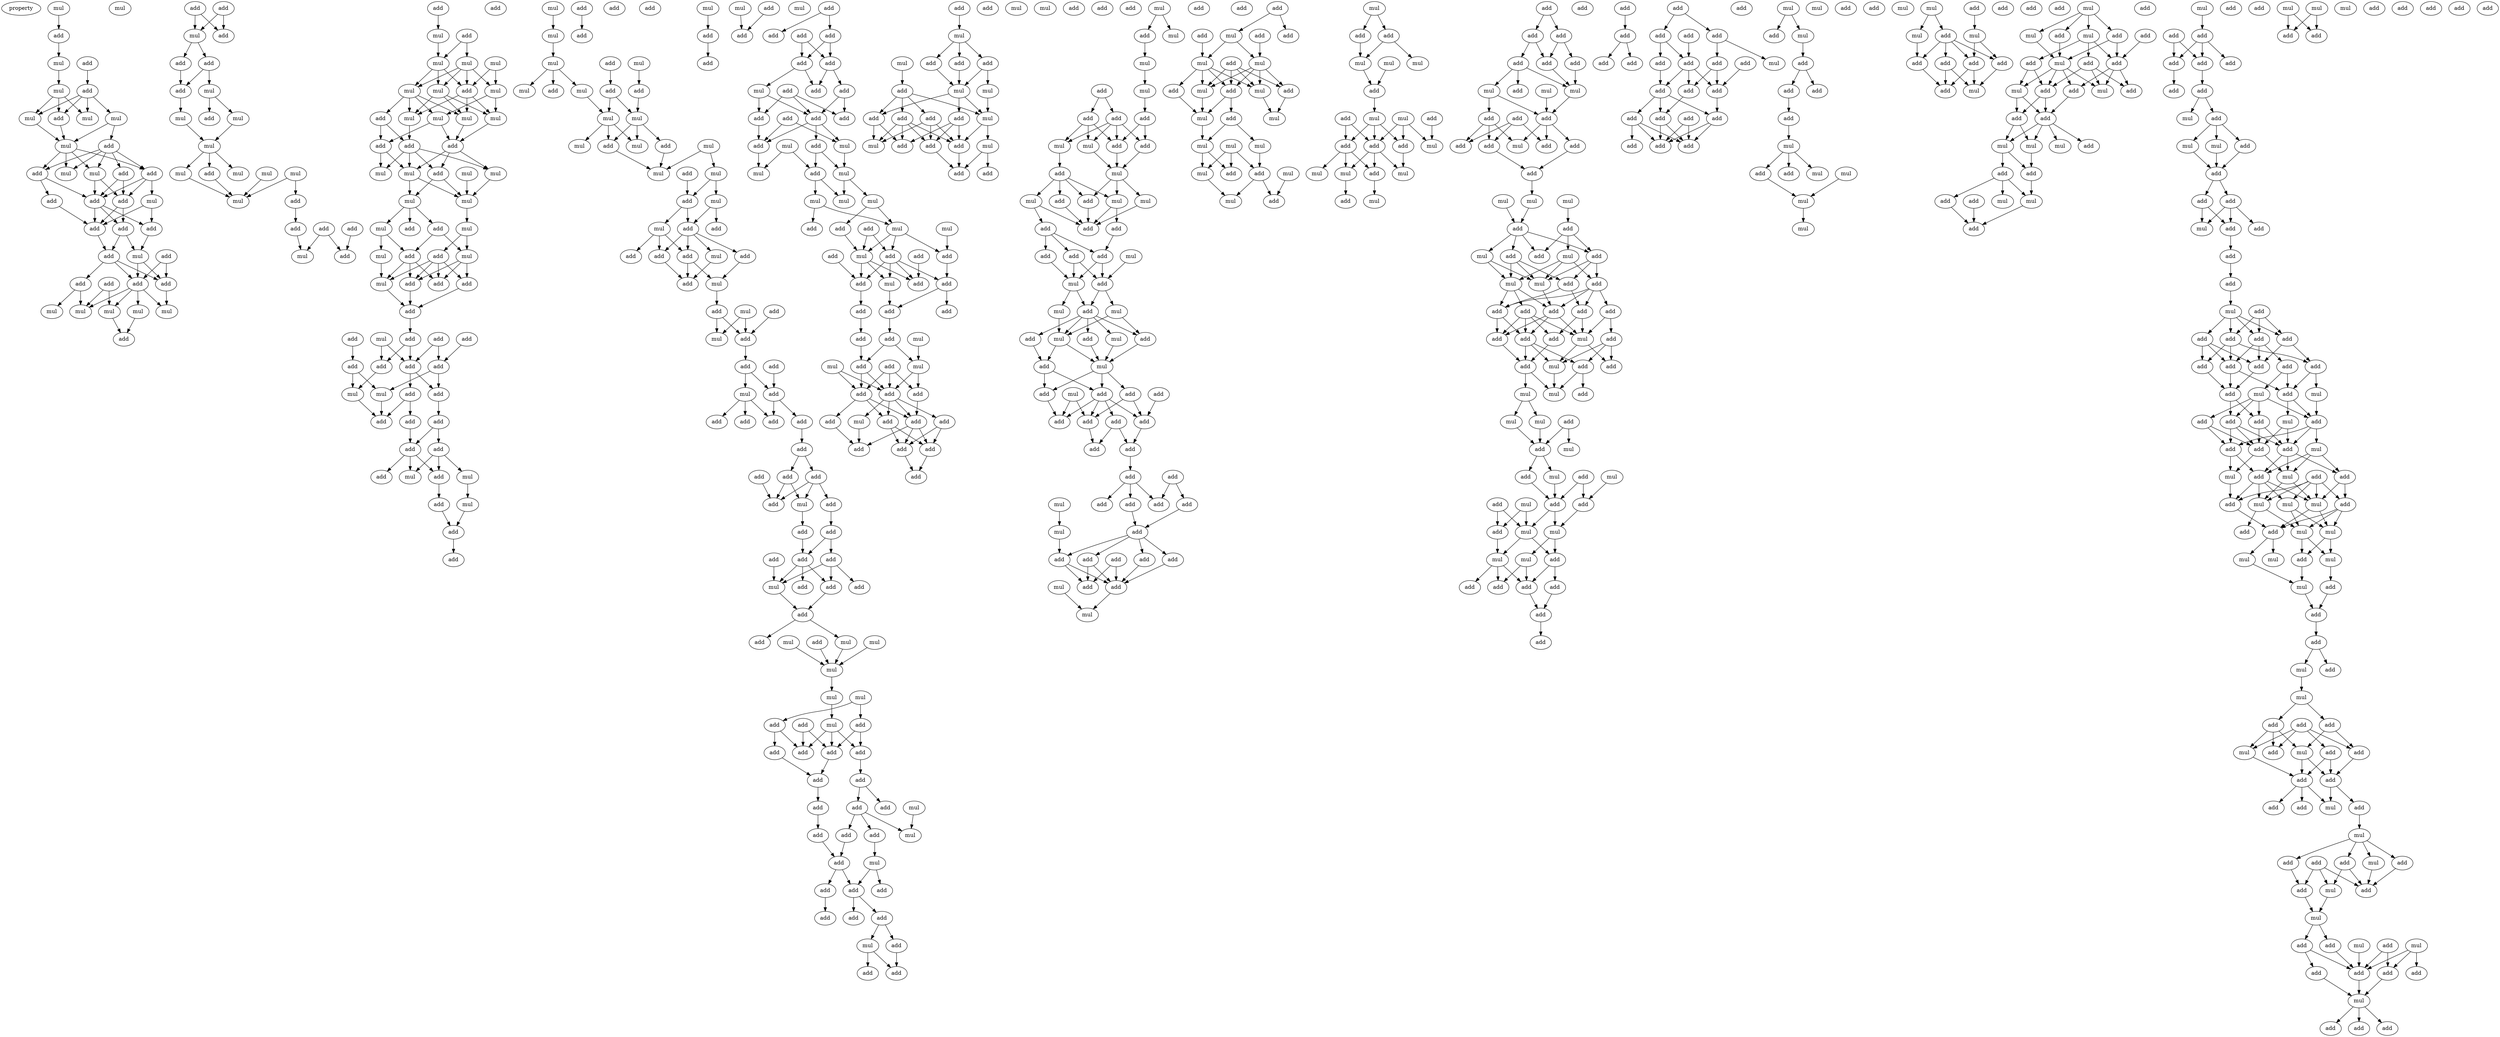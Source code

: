 digraph {
    node [fontcolor=black]
    property [mul=2,lf=1.5]
    0 [ label = mul ];
    1 [ label = add ];
    2 [ label = mul ];
    3 [ label = add ];
    4 [ label = mul ];
    5 [ label = add ];
    6 [ label = mul ];
    7 [ label = mul ];
    8 [ label = mul ];
    9 [ label = add ];
    10 [ label = mul ];
    11 [ label = add ];
    12 [ label = add ];
    13 [ label = add ];
    14 [ label = mul ];
    15 [ label = mul ];
    16 [ label = add ];
    17 [ label = add ];
    18 [ label = add ];
    19 [ label = add ];
    20 [ label = mul ];
    21 [ label = add ];
    22 [ label = add ];
    23 [ label = add ];
    24 [ label = add ];
    25 [ label = add ];
    26 [ label = mul ];
    27 [ label = add ];
    28 [ label = add ];
    29 [ label = add ];
    30 [ label = add ];
    31 [ label = mul ];
    32 [ label = mul ];
    33 [ label = mul ];
    34 [ label = mul ];
    35 [ label = mul ];
    36 [ label = add ];
    37 [ label = mul ];
    38 [ label = add ];
    39 [ label = add ];
    40 [ label = mul ];
    41 [ label = add ];
    42 [ label = add ];
    43 [ label = add ];
    44 [ label = add ];
    45 [ label = mul ];
    46 [ label = mul ];
    47 [ label = add ];
    48 [ label = mul ];
    49 [ label = mul ];
    50 [ label = mul ];
    51 [ label = mul ];
    52 [ label = mul ];
    53 [ label = mul ];
    54 [ label = add ];
    55 [ label = add ];
    56 [ label = mul ];
    57 [ label = add ];
    58 [ label = add ];
    59 [ label = add ];
    60 [ label = mul ];
    61 [ label = add ];
    62 [ label = add ];
    63 [ label = mul ];
    64 [ label = add ];
    65 [ label = mul ];
    66 [ label = mul ];
    67 [ label = mul ];
    68 [ label = mul ];
    69 [ label = mul ];
    70 [ label = add ];
    71 [ label = mul ];
    72 [ label = mul ];
    73 [ label = mul ];
    74 [ label = add ];
    75 [ label = mul ];
    76 [ label = mul ];
    77 [ label = add ];
    78 [ label = add ];
    79 [ label = add ];
    80 [ label = mul ];
    81 [ label = mul ];
    82 [ label = add ];
    83 [ label = mul ];
    84 [ label = mul ];
    85 [ label = mul ];
    86 [ label = mul ];
    87 [ label = add ];
    88 [ label = add ];
    89 [ label = mul ];
    90 [ label = mul ];
    91 [ label = add ];
    92 [ label = mul ];
    93 [ label = add ];
    94 [ label = mul ];
    95 [ label = mul ];
    96 [ label = add ];
    97 [ label = add ];
    98 [ label = add ];
    99 [ label = add ];
    100 [ label = mul ];
    101 [ label = add ];
    102 [ label = add ];
    103 [ label = add ];
    104 [ label = add ];
    105 [ label = add ];
    106 [ label = add ];
    107 [ label = add ];
    108 [ label = add ];
    109 [ label = add ];
    110 [ label = add ];
    111 [ label = mul ];
    112 [ label = mul ];
    113 [ label = add ];
    114 [ label = add ];
    115 [ label = add ];
    116 [ label = add ];
    117 [ label = add ];
    118 [ label = mul ];
    119 [ label = add ];
    120 [ label = add ];
    121 [ label = mul ];
    122 [ label = add ];
    123 [ label = add ];
    124 [ label = mul ];
    125 [ label = add ];
    126 [ label = add ];
    127 [ label = mul ];
    128 [ label = mul ];
    129 [ label = add ];
    130 [ label = mul ];
    131 [ label = mul ];
    132 [ label = mul ];
    133 [ label = add ];
    134 [ label = add ];
    135 [ label = mul ];
    136 [ label = add ];
    137 [ label = mul ];
    138 [ label = mul ];
    139 [ label = mul ];
    140 [ label = add ];
    141 [ label = add ];
    142 [ label = mul ];
    143 [ label = mul ];
    144 [ label = mul ];
    145 [ label = add ];
    146 [ label = mul ];
    147 [ label = add ];
    148 [ label = mul ];
    149 [ label = add ];
    150 [ label = mul ];
    151 [ label = add ];
    152 [ label = mul ];
    153 [ label = add ];
    154 [ label = add ];
    155 [ label = add ];
    156 [ label = add ];
    157 [ label = mul ];
    158 [ label = add ];
    159 [ label = add ];
    160 [ label = add ];
    161 [ label = mul ];
    162 [ label = mul ];
    163 [ label = add ];
    164 [ label = add ];
    165 [ label = add ];
    166 [ label = add ];
    167 [ label = add ];
    168 [ label = mul ];
    169 [ label = add ];
    170 [ label = add ];
    171 [ label = add ];
    172 [ label = add ];
    173 [ label = add ];
    174 [ label = add ];
    175 [ label = add ];
    176 [ label = add ];
    177 [ label = add ];
    178 [ label = add ];
    179 [ label = add ];
    180 [ label = mul ];
    181 [ label = add ];
    182 [ label = add ];
    183 [ label = add ];
    184 [ label = add ];
    185 [ label = add ];
    186 [ label = add ];
    187 [ label = add ];
    188 [ label = add ];
    189 [ label = add ];
    190 [ label = mul ];
    191 [ label = add ];
    192 [ label = add ];
    193 [ label = add ];
    194 [ label = mul ];
    195 [ label = mul ];
    196 [ label = mul ];
    197 [ label = mul ];
    198 [ label = mul ];
    199 [ label = add ];
    200 [ label = mul ];
    201 [ label = add ];
    202 [ label = add ];
    203 [ label = add ];
    204 [ label = mul ];
    205 [ label = add ];
    206 [ label = add ];
    207 [ label = add ];
    208 [ label = add ];
    209 [ label = add ];
    210 [ label = add ];
    211 [ label = add ];
    212 [ label = add ];
    213 [ label = add ];
    214 [ label = mul ];
    215 [ label = mul ];
    216 [ label = add ];
    217 [ label = add ];
    218 [ label = add ];
    219 [ label = mul ];
    220 [ label = add ];
    221 [ label = add ];
    222 [ label = add ];
    223 [ label = add ];
    224 [ label = add ];
    225 [ label = add ];
    226 [ label = add ];
    227 [ label = mul ];
    228 [ label = add ];
    229 [ label = add ];
    230 [ label = mul ];
    231 [ label = add ];
    232 [ label = add ];
    233 [ label = mul ];
    234 [ label = add ];
    235 [ label = add ];
    236 [ label = mul ];
    237 [ label = add ];
    238 [ label = add ];
    239 [ label = add ];
    240 [ label = add ];
    241 [ label = add ];
    242 [ label = add ];
    243 [ label = add ];
    244 [ label = add ];
    245 [ label = mul ];
    246 [ label = add ];
    247 [ label = add ];
    248 [ label = add ];
    249 [ label = add ];
    250 [ label = add ];
    251 [ label = add ];
    252 [ label = add ];
    253 [ label = mul ];
    254 [ label = add ];
    255 [ label = mul ];
    256 [ label = mul ];
    257 [ label = add ];
    258 [ label = mul ];
    259 [ label = mul ];
    260 [ label = mul ];
    261 [ label = mul ];
    262 [ label = add ];
    263 [ label = add ];
    264 [ label = add ];
    265 [ label = mul ];
    266 [ label = mul ];
    267 [ label = add ];
    268 [ label = add ];
    269 [ label = add ];
    270 [ label = mul ];
    271 [ label = add ];
    272 [ label = mul ];
    273 [ label = add ];
    274 [ label = add ];
    275 [ label = add ];
    276 [ label = add ];
    277 [ label = add ];
    278 [ label = add ];
    279 [ label = add ];
    280 [ label = add ];
    281 [ label = mul ];
    282 [ label = mul ];
    283 [ label = add ];
    284 [ label = add ];
    285 [ label = mul ];
    286 [ label = add ];
    287 [ label = add ];
    288 [ label = add ];
    289 [ label = add ];
    290 [ label = add ];
    291 [ label = mul ];
    292 [ label = add ];
    293 [ label = add ];
    294 [ label = add ];
    295 [ label = add ];
    296 [ label = add ];
    297 [ label = add ];
    298 [ label = add ];
    299 [ label = add ];
    300 [ label = mul ];
    301 [ label = mul ];
    302 [ label = add ];
    303 [ label = mul ];
    304 [ label = add ];
    305 [ label = add ];
    306 [ label = mul ];
    307 [ label = add ];
    308 [ label = add ];
    309 [ label = add ];
    310 [ label = mul ];
    311 [ label = mul ];
    312 [ label = add ];
    313 [ label = add ];
    314 [ label = mul ];
    315 [ label = add ];
    316 [ label = add ];
    317 [ label = add ];
    318 [ label = mul ];
    319 [ label = add ];
    320 [ label = mul ];
    321 [ label = add ];
    322 [ label = add ];
    323 [ label = add ];
    324 [ label = add ];
    325 [ label = mul ];
    326 [ label = add ];
    327 [ label = mul ];
    328 [ label = add ];
    329 [ label = add ];
    330 [ label = mul ];
    331 [ label = add ];
    332 [ label = mul ];
    333 [ label = add ];
    334 [ label = add ];
    335 [ label = add ];
    336 [ label = mul ];
    337 [ label = add ];
    338 [ label = add ];
    339 [ label = mul ];
    340 [ label = mul ];
    341 [ label = add ];
    342 [ label = add ];
    343 [ label = mul ];
    344 [ label = add ];
    345 [ label = mul ];
    346 [ label = mul ];
    347 [ label = add ];
    348 [ label = add ];
    349 [ label = add ];
    350 [ label = add ];
    351 [ label = mul ];
    352 [ label = add ];
    353 [ label = add ];
    354 [ label = mul ];
    355 [ label = add ];
    356 [ label = mul ];
    357 [ label = mul ];
    358 [ label = add ];
    359 [ label = add ];
    360 [ label = add ];
    361 [ label = add ];
    362 [ label = mul ];
    363 [ label = mul ];
    364 [ label = mul ];
    365 [ label = add ];
    366 [ label = add ];
    367 [ label = add ];
    368 [ label = mul ];
    369 [ label = add ];
    370 [ label = add ];
    371 [ label = add ];
    372 [ label = add ];
    373 [ label = add ];
    374 [ label = add ];
    375 [ label = add ];
    376 [ label = add ];
    377 [ label = add ];
    378 [ label = add ];
    379 [ label = add ];
    380 [ label = mul ];
    381 [ label = add ];
    382 [ label = add ];
    383 [ label = add ];
    384 [ label = mul ];
    385 [ label = add ];
    386 [ label = add ];
    387 [ label = add ];
    388 [ label = add ];
    389 [ label = add ];
    390 [ label = add ];
    391 [ label = mul ];
    392 [ label = add ];
    393 [ label = add ];
    394 [ label = mul ];
    395 [ label = add ];
    396 [ label = mul ];
    397 [ label = add ];
    398 [ label = add ];
    399 [ label = add ];
    400 [ label = add ];
    401 [ label = mul ];
    402 [ label = mul ];
    403 [ label = add ];
    404 [ label = mul ];
    405 [ label = add ];
    406 [ label = mul ];
    407 [ label = add ];
    408 [ label = mul ];
    409 [ label = add ];
    410 [ label = mul ];
    411 [ label = mul ];
    412 [ label = mul ];
    413 [ label = mul ];
    414 [ label = add ];
    415 [ label = mul ];
    416 [ label = mul ];
    417 [ label = add ];
    418 [ label = mul ];
    419 [ label = add ];
    420 [ label = mul ];
    421 [ label = add ];
    422 [ label = add ];
    423 [ label = mul ];
    424 [ label = mul ];
    425 [ label = mul ];
    426 [ label = add ];
    427 [ label = mul ];
    428 [ label = mul ];
    429 [ label = add ];
    430 [ label = add ];
    431 [ label = add ];
    432 [ label = mul ];
    433 [ label = add ];
    434 [ label = add ];
    435 [ label = mul ];
    436 [ label = mul ];
    437 [ label = mul ];
    438 [ label = add ];
    439 [ label = mul ];
    440 [ label = add ];
    441 [ label = add ];
    442 [ label = add ];
    443 [ label = add ];
    444 [ label = add ];
    445 [ label = add ];
    446 [ label = add ];
    447 [ label = add ];
    448 [ label = mul ];
    449 [ label = mul ];
    450 [ label = mul ];
    451 [ label = add ];
    452 [ label = add ];
    453 [ label = add ];
    454 [ label = add ];
    455 [ label = add ];
    456 [ label = add ];
    457 [ label = add ];
    458 [ label = mul ];
    459 [ label = add ];
    460 [ label = add ];
    461 [ label = mul ];
    462 [ label = mul ];
    463 [ label = mul ];
    464 [ label = add ];
    465 [ label = add ];
    466 [ label = mul ];
    467 [ label = mul ];
    468 [ label = add ];
    469 [ label = add ];
    470 [ label = add ];
    471 [ label = add ];
    472 [ label = mul ];
    473 [ label = mul ];
    474 [ label = add ];
    475 [ label = add ];
    476 [ label = add ];
    477 [ label = add ];
    478 [ label = add ];
    479 [ label = add ];
    480 [ label = add ];
    481 [ label = add ];
    482 [ label = add ];
    483 [ label = mul ];
    484 [ label = add ];
    485 [ label = add ];
    486 [ label = mul ];
    487 [ label = add ];
    488 [ label = add ];
    489 [ label = add ];
    490 [ label = mul ];
    491 [ label = mul ];
    492 [ label = mul ];
    493 [ label = add ];
    494 [ label = mul ];
    495 [ label = add ];
    496 [ label = mul ];
    497 [ label = mul ];
    498 [ label = add ];
    499 [ label = add ];
    500 [ label = mul ];
    501 [ label = add ];
    502 [ label = add ];
    503 [ label = add ];
    504 [ label = mul ];
    505 [ label = mul ];
    506 [ label = mul ];
    507 [ label = add ];
    508 [ label = mul ];
    509 [ label = add ];
    510 [ label = mul ];
    511 [ label = add ];
    512 [ label = add ];
    513 [ label = add ];
    514 [ label = add ];
    515 [ label = add ];
    516 [ label = add ];
    517 [ label = add ];
    518 [ label = add ];
    519 [ label = add ];
    520 [ label = add ];
    521 [ label = add ];
    522 [ label = add ];
    523 [ label = add ];
    524 [ label = add ];
    525 [ label = add ];
    526 [ label = add ];
    527 [ label = add ];
    528 [ label = mul ];
    529 [ label = add ];
    530 [ label = add ];
    531 [ label = add ];
    532 [ label = add ];
    533 [ label = add ];
    534 [ label = add ];
    535 [ label = add ];
    536 [ label = add ];
    537 [ label = add ];
    538 [ label = add ];
    539 [ label = add ];
    540 [ label = add ];
    541 [ label = mul ];
    542 [ label = add ];
    543 [ label = mul ];
    544 [ label = mul ];
    545 [ label = add ];
    546 [ label = add ];
    547 [ label = add ];
    548 [ label = add ];
    549 [ label = add ];
    550 [ label = mul ];
    551 [ label = mul ];
    552 [ label = add ];
    553 [ label = add ];
    554 [ label = mul ];
    555 [ label = add ];
    556 [ label = mul ];
    557 [ label = mul ];
    558 [ label = mul ];
    559 [ label = mul ];
    560 [ label = add ];
    561 [ label = mul ];
    562 [ label = add ];
    563 [ label = mul ];
    564 [ label = add ];
    565 [ label = add ];
    566 [ label = add ];
    567 [ label = add ];
    568 [ label = add ];
    569 [ label = add ];
    570 [ label = mul ];
    571 [ label = add ];
    572 [ label = add ];
    573 [ label = mul ];
    574 [ label = mul ];
    575 [ label = mul ];
    576 [ label = add ];
    577 [ label = add ];
    578 [ label = add ];
    579 [ label = mul ];
    580 [ label = add ];
    581 [ label = add ];
    582 [ label = add ];
    583 [ label = mul ];
    584 [ label = add ];
    585 [ label = add ];
    586 [ label = mul ];
    587 [ label = add ];
    588 [ label = add ];
    589 [ label = add ];
    590 [ label = mul ];
    591 [ label = mul ];
    592 [ label = add ];
    593 [ label = mul ];
    594 [ label = add ];
    595 [ label = add ];
    596 [ label = add ];
    597 [ label = add ];
    598 [ label = mul ];
    599 [ label = mul ];
    600 [ label = add ];
    601 [ label = add ];
    602 [ label = mul ];
    603 [ label = add ];
    604 [ label = add ];
    605 [ label = mul ];
    606 [ label = add ];
    607 [ label = add ];
    608 [ label = mul ];
    609 [ label = add ];
    610 [ label = add ];
    611 [ label = add ];
    612 [ label = add ];
    613 [ label = add ];
    614 [ label = add ];
    615 [ label = add ];
    616 [ label = mul ];
    617 [ label = add ];
    618 [ label = mul ];
    619 [ label = mul ];
    620 [ label = add ];
    621 [ label = add ];
    622 [ label = add ];
    623 [ label = add ];
    624 [ label = mul ];
    625 [ label = add ];
    626 [ label = add ];
    627 [ label = mul ];
    628 [ label = add ];
    629 [ label = add ];
    630 [ label = add ];
    631 [ label = mul ];
    632 [ label = add ];
    633 [ label = add ];
    634 [ label = add ];
    635 [ label = add ];
    636 [ label = add ];
    637 [ label = add ];
    638 [ label = add ];
    639 [ label = add ];
    640 [ label = add ];
    641 [ label = add ];
    642 [ label = add ];
    643 [ label = mul ];
    644 [ label = mul ];
    645 [ label = add ];
    646 [ label = add ];
    647 [ label = add ];
    648 [ label = add ];
    649 [ label = mul ];
    650 [ label = add ];
    651 [ label = add ];
    652 [ label = mul ];
    653 [ label = add ];
    654 [ label = add ];
    655 [ label = add ];
    656 [ label = add ];
    657 [ label = add ];
    658 [ label = mul ];
    659 [ label = mul ];
    660 [ label = add ];
    661 [ label = mul ];
    662 [ label = add ];
    663 [ label = mul ];
    664 [ label = mul ];
    665 [ label = mul ];
    666 [ label = add ];
    667 [ label = add ];
    668 [ label = mul ];
    669 [ label = mul ];
    670 [ label = mul ];
    671 [ label = mul ];
    672 [ label = add ];
    673 [ label = add ];
    674 [ label = mul ];
    675 [ label = add ];
    676 [ label = add ];
    677 [ label = add ];
    678 [ label = mul ];
    679 [ label = add ];
    680 [ label = add ];
    681 [ label = add ];
    682 [ label = mul ];
    683 [ label = add ];
    684 [ label = add ];
    685 [ label = add ];
    686 [ label = add ];
    687 [ label = mul ];
    688 [ label = add ];
    689 [ label = mul ];
    690 [ label = add ];
    691 [ label = add ];
    692 [ label = add ];
    693 [ label = mul ];
    694 [ label = add ];
    695 [ label = add ];
    696 [ label = add ];
    697 [ label = add ];
    698 [ label = mul ];
    699 [ label = add ];
    700 [ label = mul ];
    701 [ label = add ];
    702 [ label = add ];
    703 [ label = add ];
    704 [ label = add ];
    705 [ label = add ];
    706 [ label = mul ];
    707 [ label = mul ];
    708 [ label = add ];
    709 [ label = mul ];
    710 [ label = mul ];
    711 [ label = add ];
    712 [ label = add ];
    713 [ label = add ];
    714 [ label = add ];
    715 [ label = add ];
    716 [ label = add ];
    717 [ label = mul ];
    718 [ label = add ];
    719 [ label = add ];
    720 [ label = add ];
    0 -> 1 [ name = 0 ];
    1 -> 2 [ name = 1 ];
    2 -> 4 [ name = 2 ];
    3 -> 5 [ name = 3 ];
    4 -> 7 [ name = 4 ];
    4 -> 8 [ name = 5 ];
    4 -> 9 [ name = 6 ];
    5 -> 6 [ name = 7 ];
    5 -> 7 [ name = 8 ];
    5 -> 8 [ name = 9 ];
    5 -> 9 [ name = 10 ];
    6 -> 10 [ name = 11 ];
    6 -> 11 [ name = 12 ];
    8 -> 10 [ name = 13 ];
    9 -> 10 [ name = 14 ];
    10 -> 12 [ name = 15 ];
    10 -> 14 [ name = 16 ];
    10 -> 15 [ name = 17 ];
    10 -> 16 [ name = 18 ];
    11 -> 12 [ name = 19 ];
    11 -> 13 [ name = 20 ];
    11 -> 14 [ name = 21 ];
    11 -> 15 [ name = 22 ];
    11 -> 16 [ name = 23 ];
    12 -> 17 [ name = 24 ];
    12 -> 18 [ name = 25 ];
    13 -> 18 [ name = 26 ];
    13 -> 19 [ name = 27 ];
    15 -> 18 [ name = 28 ];
    15 -> 19 [ name = 29 ];
    16 -> 18 [ name = 30 ];
    16 -> 19 [ name = 31 ];
    16 -> 20 [ name = 32 ];
    17 -> 22 [ name = 33 ];
    18 -> 21 [ name = 34 ];
    18 -> 22 [ name = 35 ];
    18 -> 23 [ name = 36 ];
    19 -> 22 [ name = 37 ];
    19 -> 23 [ name = 38 ];
    20 -> 21 [ name = 39 ];
    20 -> 22 [ name = 40 ];
    21 -> 26 [ name = 41 ];
    22 -> 25 [ name = 42 ];
    23 -> 25 [ name = 43 ];
    23 -> 26 [ name = 44 ];
    24 -> 28 [ name = 45 ];
    24 -> 29 [ name = 46 ];
    25 -> 28 [ name = 47 ];
    25 -> 29 [ name = 48 ];
    25 -> 30 [ name = 49 ];
    26 -> 28 [ name = 50 ];
    26 -> 29 [ name = 51 ];
    27 -> 31 [ name = 52 ];
    27 -> 33 [ name = 53 ];
    28 -> 31 [ name = 54 ];
    28 -> 32 [ name = 55 ];
    28 -> 33 [ name = 56 ];
    28 -> 34 [ name = 57 ];
    29 -> 32 [ name = 58 ];
    30 -> 33 [ name = 59 ];
    30 -> 35 [ name = 60 ];
    31 -> 36 [ name = 61 ];
    34 -> 36 [ name = 62 ];
    38 -> 40 [ name = 63 ];
    38 -> 41 [ name = 64 ];
    39 -> 40 [ name = 65 ];
    39 -> 41 [ name = 66 ];
    40 -> 42 [ name = 67 ];
    40 -> 43 [ name = 68 ];
    42 -> 44 [ name = 69 ];
    42 -> 45 [ name = 70 ];
    43 -> 44 [ name = 71 ];
    44 -> 46 [ name = 72 ];
    45 -> 47 [ name = 73 ];
    45 -> 48 [ name = 74 ];
    46 -> 49 [ name = 75 ];
    48 -> 49 [ name = 76 ];
    49 -> 50 [ name = 77 ];
    49 -> 53 [ name = 78 ];
    49 -> 54 [ name = 79 ];
    51 -> 56 [ name = 80 ];
    52 -> 55 [ name = 81 ];
    52 -> 56 [ name = 82 ];
    53 -> 56 [ name = 83 ];
    54 -> 56 [ name = 84 ];
    55 -> 58 [ name = 85 ];
    57 -> 60 [ name = 86 ];
    57 -> 61 [ name = 87 ];
    58 -> 60 [ name = 88 ];
    59 -> 61 [ name = 89 ];
    62 -> 63 [ name = 90 ];
    63 -> 67 [ name = 91 ];
    64 -> 65 [ name = 92 ];
    64 -> 67 [ name = 93 ];
    65 -> 68 [ name = 94 ];
    65 -> 69 [ name = 95 ];
    65 -> 70 [ name = 96 ];
    65 -> 71 [ name = 97 ];
    66 -> 70 [ name = 98 ];
    66 -> 71 [ name = 99 ];
    67 -> 68 [ name = 100 ];
    67 -> 69 [ name = 101 ];
    67 -> 70 [ name = 102 ];
    68 -> 73 [ name = 103 ];
    68 -> 74 [ name = 104 ];
    68 -> 75 [ name = 105 ];
    68 -> 76 [ name = 106 ];
    69 -> 72 [ name = 107 ];
    69 -> 73 [ name = 108 ];
    69 -> 75 [ name = 109 ];
    70 -> 72 [ name = 110 ];
    70 -> 73 [ name = 111 ];
    70 -> 75 [ name = 112 ];
    71 -> 72 [ name = 113 ];
    71 -> 76 [ name = 114 ];
    72 -> 79 [ name = 115 ];
    73 -> 78 [ name = 116 ];
    74 -> 77 [ name = 117 ];
    74 -> 78 [ name = 118 ];
    75 -> 79 [ name = 119 ];
    76 -> 77 [ name = 120 ];
    76 -> 79 [ name = 121 ];
    77 -> 83 [ name = 122 ];
    77 -> 84 [ name = 123 ];
    78 -> 80 [ name = 124 ];
    78 -> 82 [ name = 125 ];
    78 -> 83 [ name = 126 ];
    78 -> 84 [ name = 127 ];
    79 -> 80 [ name = 128 ];
    79 -> 82 [ name = 129 ];
    79 -> 83 [ name = 130 ];
    80 -> 85 [ name = 131 ];
    81 -> 85 [ name = 132 ];
    82 -> 85 [ name = 133 ];
    82 -> 86 [ name = 134 ];
    83 -> 85 [ name = 135 ];
    83 -> 86 [ name = 136 ];
    85 -> 89 [ name = 137 ];
    86 -> 87 [ name = 138 ];
    86 -> 88 [ name = 139 ];
    86 -> 90 [ name = 140 ];
    87 -> 92 [ name = 141 ];
    87 -> 93 [ name = 142 ];
    89 -> 91 [ name = 143 ];
    89 -> 92 [ name = 144 ];
    90 -> 93 [ name = 145 ];
    90 -> 94 [ name = 146 ];
    91 -> 95 [ name = 147 ];
    91 -> 96 [ name = 148 ];
    91 -> 97 [ name = 149 ];
    91 -> 98 [ name = 150 ];
    92 -> 96 [ name = 151 ];
    92 -> 97 [ name = 152 ];
    92 -> 98 [ name = 153 ];
    93 -> 95 [ name = 154 ];
    93 -> 96 [ name = 155 ];
    93 -> 97 [ name = 156 ];
    94 -> 95 [ name = 157 ];
    95 -> 99 [ name = 158 ];
    96 -> 99 [ name = 159 ];
    98 -> 99 [ name = 160 ];
    99 -> 101 [ name = 161 ];
    100 -> 106 [ name = 162 ];
    100 -> 107 [ name = 163 ];
    101 -> 106 [ name = 164 ];
    101 -> 107 [ name = 165 ];
    102 -> 108 [ name = 166 ];
    103 -> 106 [ name = 167 ];
    103 -> 108 [ name = 168 ];
    104 -> 105 [ name = 169 ];
    105 -> 111 [ name = 170 ];
    105 -> 112 [ name = 171 ];
    106 -> 109 [ name = 172 ];
    106 -> 110 [ name = 173 ];
    107 -> 111 [ name = 174 ];
    108 -> 110 [ name = 175 ];
    108 -> 112 [ name = 176 ];
    109 -> 114 [ name = 177 ];
    109 -> 115 [ name = 178 ];
    110 -> 113 [ name = 179 ];
    111 -> 115 [ name = 180 ];
    112 -> 115 [ name = 181 ];
    113 -> 116 [ name = 182 ];
    113 -> 117 [ name = 183 ];
    114 -> 116 [ name = 184 ];
    116 -> 119 [ name = 185 ];
    116 -> 120 [ name = 186 ];
    116 -> 121 [ name = 187 ];
    117 -> 118 [ name = 188 ];
    117 -> 119 [ name = 189 ];
    117 -> 121 [ name = 190 ];
    118 -> 124 [ name = 191 ];
    119 -> 123 [ name = 192 ];
    123 -> 125 [ name = 193 ];
    124 -> 125 [ name = 194 ];
    125 -> 126 [ name = 195 ];
    127 -> 128 [ name = 196 ];
    128 -> 131 [ name = 197 ];
    129 -> 136 [ name = 198 ];
    130 -> 133 [ name = 199 ];
    131 -> 132 [ name = 200 ];
    131 -> 134 [ name = 201 ];
    131 -> 135 [ name = 202 ];
    133 -> 137 [ name = 203 ];
    135 -> 138 [ name = 204 ];
    136 -> 137 [ name = 205 ];
    136 -> 138 [ name = 206 ];
    137 -> 140 [ name = 207 ];
    137 -> 141 [ name = 208 ];
    137 -> 143 [ name = 209 ];
    138 -> 140 [ name = 210 ];
    138 -> 142 [ name = 211 ];
    138 -> 143 [ name = 212 ];
    139 -> 144 [ name = 213 ];
    139 -> 146 [ name = 214 ];
    140 -> 146 [ name = 215 ];
    141 -> 146 [ name = 216 ];
    144 -> 147 [ name = 217 ];
    144 -> 148 [ name = 218 ];
    145 -> 147 [ name = 219 ];
    147 -> 149 [ name = 220 ];
    147 -> 150 [ name = 221 ];
    148 -> 149 [ name = 222 ];
    148 -> 151 [ name = 223 ];
    149 -> 152 [ name = 224 ];
    149 -> 154 [ name = 225 ];
    149 -> 155 [ name = 226 ];
    149 -> 156 [ name = 227 ];
    150 -> 153 [ name = 228 ];
    150 -> 155 [ name = 229 ];
    150 -> 156 [ name = 230 ];
    152 -> 158 [ name = 231 ];
    154 -> 157 [ name = 232 ];
    155 -> 157 [ name = 233 ];
    155 -> 158 [ name = 234 ];
    156 -> 158 [ name = 235 ];
    157 -> 160 [ name = 236 ];
    159 -> 163 [ name = 237 ];
    160 -> 162 [ name = 238 ];
    160 -> 163 [ name = 239 ];
    161 -> 162 [ name = 240 ];
    161 -> 163 [ name = 241 ];
    163 -> 167 [ name = 242 ];
    164 -> 166 [ name = 243 ];
    165 -> 169 [ name = 244 ];
    167 -> 168 [ name = 245 ];
    167 -> 169 [ name = 246 ];
    168 -> 170 [ name = 247 ];
    168 -> 171 [ name = 248 ];
    168 -> 173 [ name = 249 ];
    169 -> 170 [ name = 250 ];
    169 -> 172 [ name = 251 ];
    172 -> 174 [ name = 252 ];
    174 -> 176 [ name = 253 ];
    174 -> 177 [ name = 254 ];
    175 -> 178 [ name = 255 ];
    176 -> 178 [ name = 256 ];
    176 -> 179 [ name = 257 ];
    176 -> 180 [ name = 258 ];
    177 -> 178 [ name = 259 ];
    177 -> 180 [ name = 260 ];
    179 -> 182 [ name = 261 ];
    180 -> 183 [ name = 262 ];
    182 -> 185 [ name = 263 ];
    182 -> 186 [ name = 264 ];
    183 -> 186 [ name = 265 ];
    184 -> 190 [ name = 266 ];
    185 -> 188 [ name = 267 ];
    185 -> 189 [ name = 268 ];
    185 -> 190 [ name = 269 ];
    186 -> 187 [ name = 270 ];
    186 -> 188 [ name = 271 ];
    186 -> 190 [ name = 272 ];
    188 -> 191 [ name = 273 ];
    190 -> 191 [ name = 274 ];
    191 -> 192 [ name = 275 ];
    191 -> 196 [ name = 276 ];
    193 -> 197 [ name = 277 ];
    194 -> 197 [ name = 278 ];
    195 -> 197 [ name = 279 ];
    196 -> 197 [ name = 280 ];
    197 -> 198 [ name = 281 ];
    198 -> 204 [ name = 282 ];
    200 -> 201 [ name = 283 ];
    200 -> 202 [ name = 284 ];
    201 -> 207 [ name = 285 ];
    201 -> 208 [ name = 286 ];
    202 -> 205 [ name = 287 ];
    202 -> 206 [ name = 288 ];
    203 -> 205 [ name = 289 ];
    203 -> 207 [ name = 290 ];
    204 -> 205 [ name = 291 ];
    204 -> 207 [ name = 292 ];
    204 -> 208 [ name = 293 ];
    206 -> 210 [ name = 294 ];
    207 -> 210 [ name = 295 ];
    208 -> 209 [ name = 296 ];
    209 -> 211 [ name = 297 ];
    209 -> 212 [ name = 298 ];
    210 -> 213 [ name = 299 ];
    211 -> 215 [ name = 300 ];
    211 -> 216 [ name = 301 ];
    211 -> 217 [ name = 302 ];
    213 -> 218 [ name = 303 ];
    214 -> 215 [ name = 304 ];
    216 -> 220 [ name = 305 ];
    217 -> 219 [ name = 306 ];
    218 -> 220 [ name = 307 ];
    219 -> 221 [ name = 308 ];
    219 -> 222 [ name = 309 ];
    220 -> 221 [ name = 310 ];
    220 -> 223 [ name = 311 ];
    221 -> 224 [ name = 312 ];
    221 -> 226 [ name = 313 ];
    223 -> 225 [ name = 314 ];
    224 -> 227 [ name = 315 ];
    224 -> 228 [ name = 316 ];
    227 -> 229 [ name = 317 ];
    227 -> 231 [ name = 318 ];
    228 -> 231 [ name = 319 ];
    230 -> 232 [ name = 320 ];
    232 -> 235 [ name = 321 ];
    233 -> 237 [ name = 322 ];
    234 -> 237 [ name = 323 ];
    238 -> 239 [ name = 324 ];
    238 -> 241 [ name = 325 ];
    239 -> 242 [ name = 326 ];
    239 -> 243 [ name = 327 ];
    240 -> 242 [ name = 328 ];
    240 -> 243 [ name = 329 ];
    242 -> 245 [ name = 330 ];
    242 -> 247 [ name = 331 ];
    243 -> 244 [ name = 332 ];
    243 -> 247 [ name = 333 ];
    244 -> 250 [ name = 334 ];
    244 -> 251 [ name = 335 ];
    245 -> 248 [ name = 336 ];
    245 -> 251 [ name = 337 ];
    246 -> 248 [ name = 338 ];
    246 -> 250 [ name = 339 ];
    246 -> 251 [ name = 340 ];
    248 -> 254 [ name = 341 ];
    249 -> 253 [ name = 342 ];
    249 -> 254 [ name = 343 ];
    251 -> 252 [ name = 344 ];
    251 -> 253 [ name = 345 ];
    251 -> 254 [ name = 346 ];
    252 -> 257 [ name = 347 ];
    252 -> 258 [ name = 348 ];
    253 -> 258 [ name = 349 ];
    254 -> 256 [ name = 350 ];
    255 -> 256 [ name = 351 ];
    255 -> 257 [ name = 352 ];
    257 -> 260 [ name = 353 ];
    257 -> 261 [ name = 354 ];
    258 -> 259 [ name = 355 ];
    258 -> 260 [ name = 356 ];
    259 -> 264 [ name = 357 ];
    259 -> 265 [ name = 358 ];
    261 -> 262 [ name = 359 ];
    261 -> 265 [ name = 360 ];
    263 -> 269 [ name = 361 ];
    263 -> 270 [ name = 362 ];
    264 -> 270 [ name = 363 ];
    265 -> 267 [ name = 364 ];
    265 -> 269 [ name = 365 ];
    265 -> 270 [ name = 366 ];
    266 -> 267 [ name = 367 ];
    267 -> 275 [ name = 368 ];
    268 -> 274 [ name = 369 ];
    269 -> 272 [ name = 370 ];
    269 -> 273 [ name = 371 ];
    269 -> 274 [ name = 372 ];
    269 -> 275 [ name = 373 ];
    270 -> 272 [ name = 374 ];
    270 -> 273 [ name = 375 ];
    270 -> 274 [ name = 376 ];
    271 -> 273 [ name = 377 ];
    272 -> 276 [ name = 378 ];
    274 -> 278 [ name = 379 ];
    275 -> 276 [ name = 380 ];
    275 -> 277 [ name = 381 ];
    276 -> 280 [ name = 382 ];
    278 -> 279 [ name = 383 ];
    279 -> 283 [ name = 384 ];
    280 -> 282 [ name = 385 ];
    280 -> 283 [ name = 386 ];
    281 -> 282 [ name = 387 ];
    282 -> 287 [ name = 388 ];
    282 -> 288 [ name = 389 ];
    283 -> 286 [ name = 390 ];
    283 -> 287 [ name = 391 ];
    284 -> 286 [ name = 392 ];
    284 -> 287 [ name = 393 ];
    284 -> 288 [ name = 394 ];
    285 -> 286 [ name = 395 ];
    285 -> 287 [ name = 396 ];
    286 -> 289 [ name = 397 ];
    286 -> 290 [ name = 398 ];
    286 -> 293 [ name = 399 ];
    287 -> 289 [ name = 400 ];
    287 -> 291 [ name = 401 ];
    287 -> 292 [ name = 402 ];
    287 -> 293 [ name = 403 ];
    288 -> 293 [ name = 404 ];
    289 -> 295 [ name = 405 ];
    289 -> 296 [ name = 406 ];
    290 -> 294 [ name = 407 ];
    291 -> 294 [ name = 408 ];
    292 -> 295 [ name = 409 ];
    292 -> 296 [ name = 410 ];
    293 -> 294 [ name = 411 ];
    293 -> 295 [ name = 412 ];
    293 -> 296 [ name = 413 ];
    295 -> 297 [ name = 414 ];
    296 -> 297 [ name = 415 ];
    298 -> 303 [ name = 416 ];
    303 -> 305 [ name = 417 ];
    303 -> 307 [ name = 418 ];
    303 -> 308 [ name = 419 ];
    305 -> 311 [ name = 420 ];
    306 -> 309 [ name = 421 ];
    307 -> 311 [ name = 422 ];
    308 -> 310 [ name = 423 ];
    308 -> 311 [ name = 424 ];
    309 -> 312 [ name = 425 ];
    309 -> 313 [ name = 426 ];
    309 -> 314 [ name = 427 ];
    309 -> 316 [ name = 428 ];
    310 -> 314 [ name = 429 ];
    311 -> 314 [ name = 430 ];
    311 -> 315 [ name = 431 ];
    311 -> 316 [ name = 432 ];
    312 -> 317 [ name = 433 ];
    312 -> 318 [ name = 434 ];
    312 -> 319 [ name = 435 ];
    313 -> 317 [ name = 436 ];
    313 -> 318 [ name = 437 ];
    313 -> 319 [ name = 438 ];
    313 -> 321 [ name = 439 ];
    314 -> 317 [ name = 440 ];
    314 -> 320 [ name = 441 ];
    315 -> 317 [ name = 442 ];
    315 -> 319 [ name = 443 ];
    315 -> 321 [ name = 444 ];
    316 -> 318 [ name = 445 ];
    316 -> 321 [ name = 446 ];
    317 -> 322 [ name = 447 ];
    319 -> 322 [ name = 448 ];
    320 -> 322 [ name = 449 ];
    320 -> 323 [ name = 450 ];
    325 -> 326 [ name = 451 ];
    325 -> 327 [ name = 452 ];
    326 -> 330 [ name = 453 ];
    330 -> 332 [ name = 454 ];
    331 -> 333 [ name = 455 ];
    331 -> 334 [ name = 456 ];
    332 -> 335 [ name = 457 ];
    333 -> 336 [ name = 458 ];
    333 -> 337 [ name = 459 ];
    333 -> 338 [ name = 460 ];
    333 -> 339 [ name = 461 ];
    334 -> 336 [ name = 462 ];
    334 -> 338 [ name = 463 ];
    334 -> 339 [ name = 464 ];
    335 -> 337 [ name = 465 ];
    335 -> 338 [ name = 466 ];
    336 -> 340 [ name = 467 ];
    337 -> 340 [ name = 468 ];
    338 -> 340 [ name = 469 ];
    339 -> 341 [ name = 470 ];
    340 -> 344 [ name = 471 ];
    340 -> 345 [ name = 472 ];
    340 -> 346 [ name = 473 ];
    341 -> 342 [ name = 474 ];
    341 -> 343 [ name = 475 ];
    341 -> 344 [ name = 476 ];
    341 -> 345 [ name = 477 ];
    342 -> 349 [ name = 478 ];
    343 -> 347 [ name = 479 ];
    343 -> 349 [ name = 480 ];
    344 -> 349 [ name = 481 ];
    345 -> 348 [ name = 482 ];
    345 -> 349 [ name = 483 ];
    346 -> 349 [ name = 484 ];
    347 -> 350 [ name = 485 ];
    347 -> 352 [ name = 486 ];
    347 -> 353 [ name = 487 ];
    348 -> 353 [ name = 488 ];
    350 -> 354 [ name = 489 ];
    351 -> 355 [ name = 490 ];
    352 -> 354 [ name = 491 ];
    352 -> 355 [ name = 492 ];
    353 -> 354 [ name = 493 ];
    353 -> 355 [ name = 494 ];
    354 -> 357 [ name = 495 ];
    354 -> 358 [ name = 496 ];
    355 -> 356 [ name = 497 ];
    355 -> 358 [ name = 498 ];
    356 -> 359 [ name = 499 ];
    356 -> 363 [ name = 500 ];
    357 -> 363 [ name = 501 ];
    358 -> 359 [ name = 502 ];
    358 -> 360 [ name = 503 ];
    358 -> 361 [ name = 504 ];
    358 -> 362 [ name = 505 ];
    358 -> 363 [ name = 506 ];
    359 -> 364 [ name = 507 ];
    360 -> 364 [ name = 508 ];
    361 -> 365 [ name = 509 ];
    362 -> 364 [ name = 510 ];
    363 -> 364 [ name = 511 ];
    363 -> 365 [ name = 512 ];
    364 -> 366 [ name = 513 ];
    364 -> 367 [ name = 514 ];
    364 -> 370 [ name = 515 ];
    365 -> 366 [ name = 516 ];
    365 -> 367 [ name = 517 ];
    366 -> 371 [ name = 518 ];
    367 -> 371 [ name = 519 ];
    367 -> 372 [ name = 520 ];
    367 -> 373 [ name = 521 ];
    367 -> 374 [ name = 522 ];
    368 -> 371 [ name = 523 ];
    368 -> 373 [ name = 524 ];
    369 -> 372 [ name = 525 ];
    370 -> 372 [ name = 526 ];
    370 -> 373 [ name = 527 ];
    372 -> 376 [ name = 528 ];
    373 -> 375 [ name = 529 ];
    374 -> 375 [ name = 530 ];
    374 -> 376 [ name = 531 ];
    376 -> 378 [ name = 532 ];
    377 -> 379 [ name = 533 ];
    377 -> 381 [ name = 534 ];
    378 -> 379 [ name = 535 ];
    378 -> 382 [ name = 536 ];
    378 -> 383 [ name = 537 ];
    380 -> 384 [ name = 538 ];
    381 -> 385 [ name = 539 ];
    383 -> 385 [ name = 540 ];
    384 -> 390 [ name = 541 ];
    385 -> 387 [ name = 542 ];
    385 -> 388 [ name = 543 ];
    385 -> 389 [ name = 544 ];
    385 -> 390 [ name = 545 ];
    386 -> 392 [ name = 546 ];
    386 -> 393 [ name = 547 ];
    387 -> 392 [ name = 548 ];
    387 -> 393 [ name = 549 ];
    388 -> 393 [ name = 550 ];
    389 -> 393 [ name = 551 ];
    390 -> 392 [ name = 552 ];
    390 -> 393 [ name = 553 ];
    391 -> 394 [ name = 554 ];
    393 -> 394 [ name = 555 ];
    395 -> 396 [ name = 556 ];
    395 -> 399 [ name = 557 ];
    396 -> 401 [ name = 558 ];
    396 -> 402 [ name = 559 ];
    397 -> 401 [ name = 560 ];
    398 -> 402 [ name = 561 ];
    400 -> 404 [ name = 562 ];
    400 -> 405 [ name = 563 ];
    400 -> 406 [ name = 564 ];
    400 -> 407 [ name = 565 ];
    401 -> 403 [ name = 566 ];
    401 -> 404 [ name = 567 ];
    401 -> 405 [ name = 568 ];
    401 -> 406 [ name = 569 ];
    402 -> 404 [ name = 570 ];
    402 -> 405 [ name = 571 ];
    402 -> 406 [ name = 572 ];
    402 -> 407 [ name = 573 ];
    403 -> 408 [ name = 574 ];
    404 -> 408 [ name = 575 ];
    405 -> 408 [ name = 576 ];
    405 -> 409 [ name = 577 ];
    406 -> 410 [ name = 578 ];
    407 -> 410 [ name = 579 ];
    408 -> 412 [ name = 580 ];
    409 -> 411 [ name = 581 ];
    409 -> 412 [ name = 582 ];
    411 -> 417 [ name = 583 ];
    412 -> 414 [ name = 584 ];
    412 -> 416 [ name = 585 ];
    413 -> 414 [ name = 586 ];
    413 -> 416 [ name = 587 ];
    413 -> 417 [ name = 588 ];
    415 -> 419 [ name = 589 ];
    416 -> 420 [ name = 590 ];
    417 -> 419 [ name = 591 ];
    417 -> 420 [ name = 592 ];
    418 -> 421 [ name = 593 ];
    418 -> 422 [ name = 594 ];
    421 -> 425 [ name = 595 ];
    422 -> 424 [ name = 596 ];
    422 -> 425 [ name = 597 ];
    423 -> 426 [ name = 598 ];
    425 -> 426 [ name = 599 ];
    426 -> 428 [ name = 600 ];
    427 -> 431 [ name = 601 ];
    427 -> 432 [ name = 602 ];
    427 -> 434 [ name = 603 ];
    428 -> 431 [ name = 604 ];
    428 -> 433 [ name = 605 ];
    428 -> 434 [ name = 606 ];
    429 -> 432 [ name = 607 ];
    430 -> 431 [ name = 608 ];
    430 -> 433 [ name = 609 ];
    431 -> 435 [ name = 610 ];
    431 -> 436 [ name = 611 ];
    431 -> 438 [ name = 612 ];
    433 -> 435 [ name = 613 ];
    433 -> 437 [ name = 614 ];
    433 -> 438 [ name = 615 ];
    434 -> 436 [ name = 616 ];
    435 -> 440 [ name = 617 ];
    438 -> 439 [ name = 618 ];
    441 -> 442 [ name = 619 ];
    441 -> 443 [ name = 620 ];
    442 -> 445 [ name = 621 ];
    442 -> 446 [ name = 622 ];
    443 -> 444 [ name = 623 ];
    443 -> 445 [ name = 624 ];
    444 -> 448 [ name = 625 ];
    445 -> 448 [ name = 626 ];
    446 -> 447 [ name = 627 ];
    446 -> 448 [ name = 628 ];
    446 -> 449 [ name = 629 ];
    448 -> 453 [ name = 630 ];
    449 -> 452 [ name = 631 ];
    449 -> 453 [ name = 632 ];
    450 -> 453 [ name = 633 ];
    451 -> 455 [ name = 634 ];
    451 -> 456 [ name = 635 ];
    451 -> 457 [ name = 636 ];
    452 -> 455 [ name = 637 ];
    452 -> 456 [ name = 638 ];
    452 -> 458 [ name = 639 ];
    453 -> 454 [ name = 640 ];
    453 -> 457 [ name = 641 ];
    453 -> 458 [ name = 642 ];
    454 -> 459 [ name = 643 ];
    455 -> 459 [ name = 644 ];
    459 -> 463 [ name = 645 ];
    461 -> 464 [ name = 646 ];
    462 -> 465 [ name = 647 ];
    463 -> 464 [ name = 648 ];
    464 -> 467 [ name = 649 ];
    464 -> 468 [ name = 650 ];
    464 -> 469 [ name = 651 ];
    464 -> 470 [ name = 652 ];
    465 -> 466 [ name = 653 ];
    465 -> 469 [ name = 654 ];
    465 -> 470 [ name = 655 ];
    466 -> 471 [ name = 656 ];
    466 -> 472 [ name = 657 ];
    466 -> 473 [ name = 658 ];
    467 -> 472 [ name = 659 ];
    467 -> 473 [ name = 660 ];
    468 -> 472 [ name = 661 ];
    468 -> 473 [ name = 662 ];
    468 -> 474 [ name = 663 ];
    469 -> 471 [ name = 664 ];
    469 -> 473 [ name = 665 ];
    469 -> 474 [ name = 666 ];
    471 -> 475 [ name = 667 ];
    471 -> 476 [ name = 668 ];
    471 -> 477 [ name = 669 ];
    471 -> 479 [ name = 670 ];
    472 -> 476 [ name = 671 ];
    472 -> 478 [ name = 672 ];
    472 -> 479 [ name = 673 ];
    473 -> 476 [ name = 674 ];
    474 -> 477 [ name = 675 ];
    474 -> 479 [ name = 676 ];
    475 -> 482 [ name = 677 ];
    475 -> 483 [ name = 678 ];
    476 -> 480 [ name = 679 ];
    476 -> 481 [ name = 680 ];
    476 -> 483 [ name = 681 ];
    477 -> 483 [ name = 682 ];
    477 -> 484 [ name = 683 ];
    478 -> 480 [ name = 684 ];
    478 -> 481 [ name = 685 ];
    478 -> 483 [ name = 686 ];
    478 -> 484 [ name = 687 ];
    479 -> 480 [ name = 688 ];
    479 -> 481 [ name = 689 ];
    480 -> 486 [ name = 690 ];
    480 -> 487 [ name = 691 ];
    480 -> 488 [ name = 692 ];
    481 -> 487 [ name = 693 ];
    482 -> 485 [ name = 694 ];
    482 -> 486 [ name = 695 ];
    482 -> 488 [ name = 696 ];
    483 -> 485 [ name = 697 ];
    483 -> 486 [ name = 698 ];
    484 -> 487 [ name = 699 ];
    486 -> 490 [ name = 700 ];
    487 -> 490 [ name = 701 ];
    487 -> 491 [ name = 702 ];
    488 -> 489 [ name = 703 ];
    488 -> 490 [ name = 704 ];
    491 -> 492 [ name = 705 ];
    491 -> 494 [ name = 706 ];
    492 -> 495 [ name = 707 ];
    493 -> 495 [ name = 708 ];
    493 -> 496 [ name = 709 ];
    494 -> 495 [ name = 710 ];
    495 -> 499 [ name = 711 ];
    495 -> 500 [ name = 712 ];
    497 -> 502 [ name = 713 ];
    498 -> 502 [ name = 714 ];
    498 -> 503 [ name = 715 ];
    499 -> 503 [ name = 716 ];
    500 -> 503 [ name = 717 ];
    501 -> 505 [ name = 718 ];
    501 -> 507 [ name = 719 ];
    502 -> 506 [ name = 720 ];
    503 -> 505 [ name = 721 ];
    503 -> 506 [ name = 722 ];
    504 -> 505 [ name = 723 ];
    504 -> 507 [ name = 724 ];
    505 -> 509 [ name = 725 ];
    505 -> 510 [ name = 726 ];
    506 -> 508 [ name = 727 ];
    506 -> 509 [ name = 728 ];
    507 -> 510 [ name = 729 ];
    508 -> 511 [ name = 730 ];
    508 -> 512 [ name = 731 ];
    509 -> 511 [ name = 732 ];
    509 -> 513 [ name = 733 ];
    510 -> 511 [ name = 734 ];
    510 -> 512 [ name = 735 ];
    510 -> 514 [ name = 736 ];
    511 -> 515 [ name = 737 ];
    513 -> 515 [ name = 738 ];
    515 -> 516 [ name = 739 ];
    517 -> 518 [ name = 740 ];
    518 -> 519 [ name = 741 ];
    518 -> 520 [ name = 742 ];
    521 -> 523 [ name = 743 ];
    521 -> 524 [ name = 744 ];
    522 -> 527 [ name = 745 ];
    523 -> 526 [ name = 746 ];
    523 -> 527 [ name = 747 ];
    524 -> 528 [ name = 748 ];
    524 -> 529 [ name = 749 ];
    525 -> 532 [ name = 750 ];
    526 -> 531 [ name = 751 ];
    527 -> 530 [ name = 752 ];
    527 -> 531 [ name = 753 ];
    527 -> 532 [ name = 754 ];
    529 -> 530 [ name = 755 ];
    529 -> 532 [ name = 756 ];
    530 -> 536 [ name = 757 ];
    531 -> 533 [ name = 758 ];
    531 -> 534 [ name = 759 ];
    531 -> 536 [ name = 760 ];
    532 -> 534 [ name = 761 ];
    533 -> 538 [ name = 762 ];
    533 -> 539 [ name = 763 ];
    533 -> 540 [ name = 764 ];
    534 -> 538 [ name = 765 ];
    534 -> 540 [ name = 766 ];
    535 -> 538 [ name = 767 ];
    535 -> 540 [ name = 768 ];
    536 -> 538 [ name = 769 ];
    536 -> 540 [ name = 770 ];
    541 -> 542 [ name = 771 ];
    541 -> 544 [ name = 772 ];
    544 -> 545 [ name = 773 ];
    545 -> 546 [ name = 774 ];
    545 -> 547 [ name = 775 ];
    546 -> 549 [ name = 776 ];
    549 -> 550 [ name = 777 ];
    550 -> 552 [ name = 778 ];
    550 -> 553 [ name = 779 ];
    550 -> 554 [ name = 780 ];
    551 -> 556 [ name = 781 ];
    552 -> 556 [ name = 782 ];
    556 -> 557 [ name = 783 ];
    559 -> 562 [ name = 784 ];
    559 -> 563 [ name = 785 ];
    560 -> 561 [ name = 786 ];
    561 -> 565 [ name = 787 ];
    561 -> 567 [ name = 788 ];
    562 -> 564 [ name = 789 ];
    562 -> 565 [ name = 790 ];
    562 -> 566 [ name = 791 ];
    562 -> 567 [ name = 792 ];
    563 -> 566 [ name = 793 ];
    564 -> 569 [ name = 794 ];
    564 -> 570 [ name = 795 ];
    565 -> 570 [ name = 796 ];
    566 -> 569 [ name = 797 ];
    567 -> 569 [ name = 798 ];
    567 -> 570 [ name = 799 ];
    573 -> 574 [ name = 800 ];
    573 -> 575 [ name = 801 ];
    573 -> 576 [ name = 802 ];
    573 -> 578 [ name = 803 ];
    574 -> 580 [ name = 804 ];
    574 -> 581 [ name = 805 ];
    574 -> 582 [ name = 806 ];
    575 -> 579 [ name = 807 ];
    576 -> 579 [ name = 808 ];
    577 -> 580 [ name = 809 ];
    578 -> 579 [ name = 810 ];
    578 -> 580 [ name = 811 ];
    579 -> 583 [ name = 812 ];
    579 -> 584 [ name = 813 ];
    579 -> 586 [ name = 814 ];
    579 -> 587 [ name = 815 ];
    580 -> 584 [ name = 816 ];
    580 -> 585 [ name = 817 ];
    580 -> 586 [ name = 818 ];
    581 -> 585 [ name = 819 ];
    581 -> 586 [ name = 820 ];
    581 -> 587 [ name = 821 ];
    582 -> 583 [ name = 822 ];
    582 -> 587 [ name = 823 ];
    583 -> 588 [ name = 824 ];
    583 -> 589 [ name = 825 ];
    584 -> 589 [ name = 826 ];
    587 -> 588 [ name = 827 ];
    587 -> 589 [ name = 828 ];
    588 -> 590 [ name = 829 ];
    588 -> 593 [ name = 830 ];
    589 -> 590 [ name = 831 ];
    589 -> 591 [ name = 832 ];
    589 -> 592 [ name = 833 ];
    589 -> 593 [ name = 834 ];
    590 -> 594 [ name = 835 ];
    593 -> 594 [ name = 836 ];
    593 -> 595 [ name = 837 ];
    594 -> 599 [ name = 838 ];
    595 -> 596 [ name = 839 ];
    595 -> 598 [ name = 840 ];
    595 -> 599 [ name = 841 ];
    596 -> 601 [ name = 842 ];
    597 -> 601 [ name = 843 ];
    599 -> 601 [ name = 844 ];
    602 -> 607 [ name = 845 ];
    605 -> 612 [ name = 846 ];
    605 -> 613 [ name = 847 ];
    606 -> 609 [ name = 848 ];
    606 -> 611 [ name = 849 ];
    607 -> 609 [ name = 850 ];
    607 -> 610 [ name = 851 ];
    607 -> 611 [ name = 852 ];
    608 -> 612 [ name = 853 ];
    608 -> 613 [ name = 854 ];
    609 -> 615 [ name = 855 ];
    611 -> 614 [ name = 856 ];
    615 -> 616 [ name = 857 ];
    615 -> 617 [ name = 858 ];
    617 -> 618 [ name = 859 ];
    617 -> 619 [ name = 860 ];
    617 -> 620 [ name = 861 ];
    618 -> 621 [ name = 862 ];
    619 -> 621 [ name = 863 ];
    620 -> 621 [ name = 864 ];
    621 -> 622 [ name = 865 ];
    621 -> 623 [ name = 866 ];
    622 -> 625 [ name = 867 ];
    622 -> 627 [ name = 868 ];
    623 -> 625 [ name = 869 ];
    623 -> 626 [ name = 870 ];
    623 -> 627 [ name = 871 ];
    625 -> 629 [ name = 872 ];
    629 -> 630 [ name = 873 ];
    630 -> 631 [ name = 874 ];
    631 -> 633 [ name = 875 ];
    631 -> 634 [ name = 876 ];
    631 -> 635 [ name = 877 ];
    631 -> 636 [ name = 878 ];
    632 -> 633 [ name = 879 ];
    632 -> 634 [ name = 880 ];
    632 -> 635 [ name = 881 ];
    633 -> 637 [ name = 882 ];
    633 -> 640 [ name = 883 ];
    633 -> 641 [ name = 884 ];
    634 -> 637 [ name = 885 ];
    634 -> 638 [ name = 886 ];
    634 -> 639 [ name = 887 ];
    635 -> 639 [ name = 888 ];
    635 -> 640 [ name = 889 ];
    636 -> 637 [ name = 890 ];
    636 -> 638 [ name = 891 ];
    636 -> 640 [ name = 892 ];
    637 -> 642 [ name = 893 ];
    637 -> 645 [ name = 894 ];
    638 -> 642 [ name = 895 ];
    639 -> 643 [ name = 896 ];
    639 -> 645 [ name = 897 ];
    640 -> 642 [ name = 898 ];
    641 -> 644 [ name = 899 ];
    641 -> 645 [ name = 900 ];
    642 -> 646 [ name = 901 ];
    642 -> 648 [ name = 902 ];
    643 -> 647 [ name = 903 ];
    644 -> 646 [ name = 904 ];
    644 -> 647 [ name = 905 ];
    644 -> 648 [ name = 906 ];
    644 -> 650 [ name = 907 ];
    645 -> 647 [ name = 908 ];
    645 -> 649 [ name = 909 ];
    646 -> 651 [ name = 910 ];
    646 -> 653 [ name = 911 ];
    646 -> 654 [ name = 912 ];
    647 -> 651 [ name = 913 ];
    647 -> 652 [ name = 914 ];
    647 -> 654 [ name = 915 ];
    648 -> 653 [ name = 916 ];
    648 -> 654 [ name = 917 ];
    649 -> 653 [ name = 918 ];
    649 -> 654 [ name = 919 ];
    650 -> 651 [ name = 920 ];
    650 -> 653 [ name = 921 ];
    651 -> 657 [ name = 922 ];
    651 -> 659 [ name = 923 ];
    652 -> 656 [ name = 924 ];
    652 -> 657 [ name = 925 ];
    652 -> 658 [ name = 926 ];
    653 -> 658 [ name = 927 ];
    653 -> 659 [ name = 928 ];
    654 -> 656 [ name = 929 ];
    654 -> 657 [ name = 930 ];
    654 -> 658 [ name = 931 ];
    655 -> 660 [ name = 932 ];
    655 -> 661 [ name = 933 ];
    655 -> 662 [ name = 934 ];
    655 -> 663 [ name = 935 ];
    655 -> 664 [ name = 936 ];
    656 -> 660 [ name = 937 ];
    656 -> 663 [ name = 938 ];
    657 -> 661 [ name = 939 ];
    657 -> 662 [ name = 940 ];
    657 -> 663 [ name = 941 ];
    657 -> 664 [ name = 942 ];
    658 -> 661 [ name = 943 ];
    658 -> 663 [ name = 944 ];
    659 -> 662 [ name = 945 ];
    660 -> 665 [ name = 946 ];
    660 -> 666 [ name = 947 ];
    660 -> 668 [ name = 948 ];
    661 -> 667 [ name = 949 ];
    661 -> 668 [ name = 950 ];
    662 -> 666 [ name = 951 ];
    663 -> 665 [ name = 952 ];
    663 -> 666 [ name = 953 ];
    664 -> 665 [ name = 954 ];
    664 -> 668 [ name = 955 ];
    665 -> 669 [ name = 956 ];
    665 -> 672 [ name = 957 ];
    666 -> 670 [ name = 958 ];
    666 -> 671 [ name = 959 ];
    668 -> 669 [ name = 960 ];
    668 -> 672 [ name = 961 ];
    669 -> 673 [ name = 962 ];
    671 -> 674 [ name = 963 ];
    672 -> 674 [ name = 964 ];
    673 -> 676 [ name = 965 ];
    674 -> 676 [ name = 966 ];
    676 -> 677 [ name = 967 ];
    677 -> 678 [ name = 968 ];
    677 -> 681 [ name = 969 ];
    678 -> 682 [ name = 970 ];
    682 -> 684 [ name = 971 ];
    682 -> 685 [ name = 972 ];
    683 -> 686 [ name = 973 ];
    683 -> 687 [ name = 974 ];
    683 -> 688 [ name = 975 ];
    683 -> 690 [ name = 976 ];
    684 -> 687 [ name = 977 ];
    684 -> 689 [ name = 978 ];
    684 -> 690 [ name = 979 ];
    685 -> 686 [ name = 980 ];
    685 -> 689 [ name = 981 ];
    686 -> 691 [ name = 982 ];
    687 -> 692 [ name = 983 ];
    688 -> 691 [ name = 984 ];
    688 -> 692 [ name = 985 ];
    689 -> 691 [ name = 986 ];
    689 -> 692 [ name = 987 ];
    691 -> 693 [ name = 988 ];
    691 -> 697 [ name = 989 ];
    692 -> 693 [ name = 990 ];
    692 -> 694 [ name = 991 ];
    692 -> 695 [ name = 992 ];
    697 -> 698 [ name = 993 ];
    698 -> 699 [ name = 994 ];
    698 -> 700 [ name = 995 ];
    698 -> 701 [ name = 996 ];
    698 -> 702 [ name = 997 ];
    699 -> 705 [ name = 998 ];
    699 -> 706 [ name = 999 ];
    700 -> 705 [ name = 1000 ];
    701 -> 705 [ name = 1001 ];
    702 -> 704 [ name = 1002 ];
    703 -> 704 [ name = 1003 ];
    703 -> 705 [ name = 1004 ];
    703 -> 706 [ name = 1005 ];
    704 -> 707 [ name = 1006 ];
    706 -> 707 [ name = 1007 ];
    707 -> 708 [ name = 1008 ];
    707 -> 711 [ name = 1009 ];
    708 -> 714 [ name = 1010 ];
    709 -> 714 [ name = 1011 ];
    710 -> 714 [ name = 1012 ];
    710 -> 715 [ name = 1013 ];
    710 -> 716 [ name = 1014 ];
    711 -> 713 [ name = 1015 ];
    711 -> 714 [ name = 1016 ];
    712 -> 714 [ name = 1017 ];
    712 -> 716 [ name = 1018 ];
    713 -> 717 [ name = 1019 ];
    714 -> 717 [ name = 1020 ];
    716 -> 717 [ name = 1021 ];
    717 -> 718 [ name = 1022 ];
    717 -> 719 [ name = 1023 ];
    717 -> 720 [ name = 1024 ];
}
